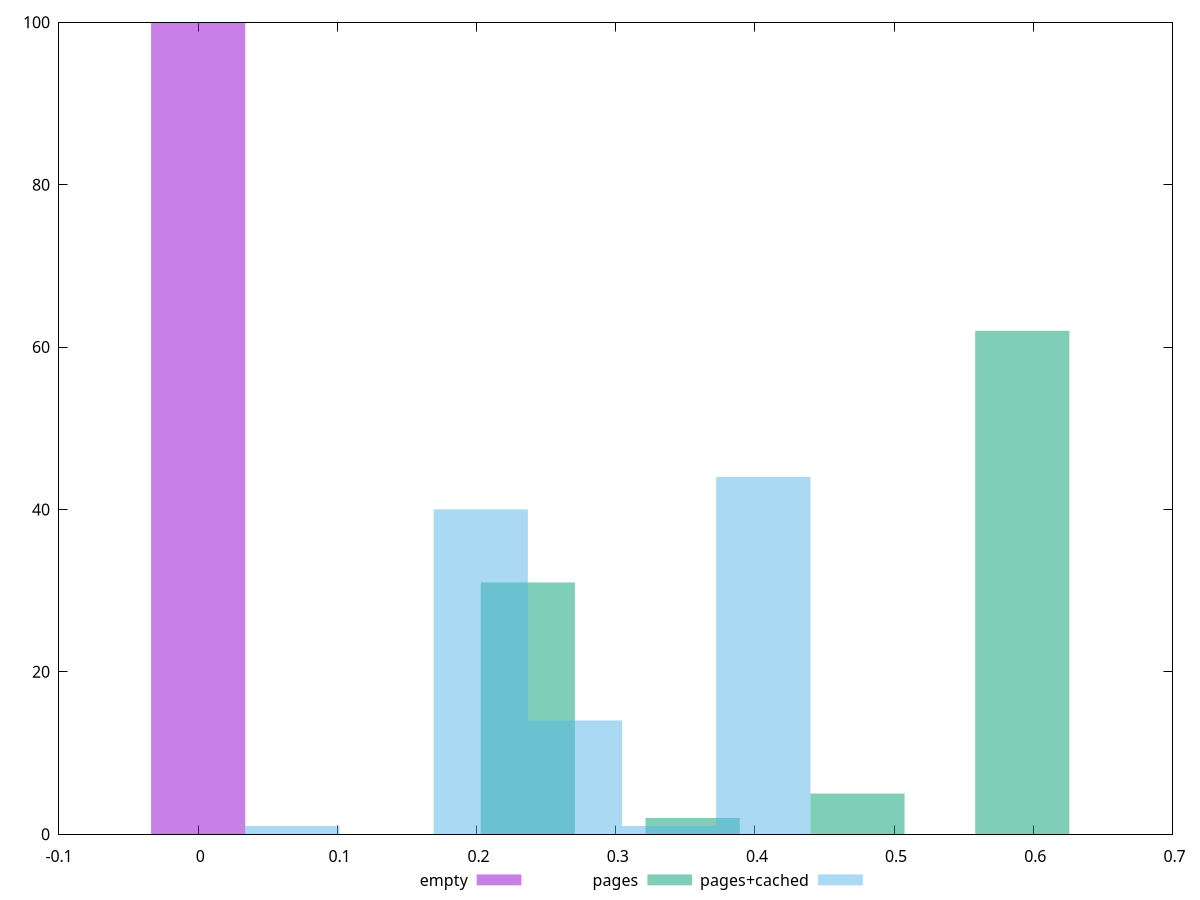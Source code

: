 $_empty <<EOF
0 100
EOF
$_pages <<EOF
0.3552512786895111 2
0.2368341857930074 31
0.5920854644825185 62
0.4736683715860148 5
EOF
$_pagesCached <<EOF
0.27069060511291826 14
0.40603590766937736 44
0.20301795383468868 40
0.33836325639114784 1
0.06767265127822956 1
EOF
set key outside below
set terminal pngcairo
set output "report_00006_2020-11-02T20-21-41.718Z/cumulative-layout-shift/cumulative-layout-shift_empty_pages_pages+cached+hist.png"
set boxwidth 0.06767265127822956
set style fill transparent solid 0.5 noborder
set yrange [0:100]
plot $_empty title "empty" with boxes ,$_pages title "pages" with boxes ,$_pagesCached title "pages+cached" with boxes ,